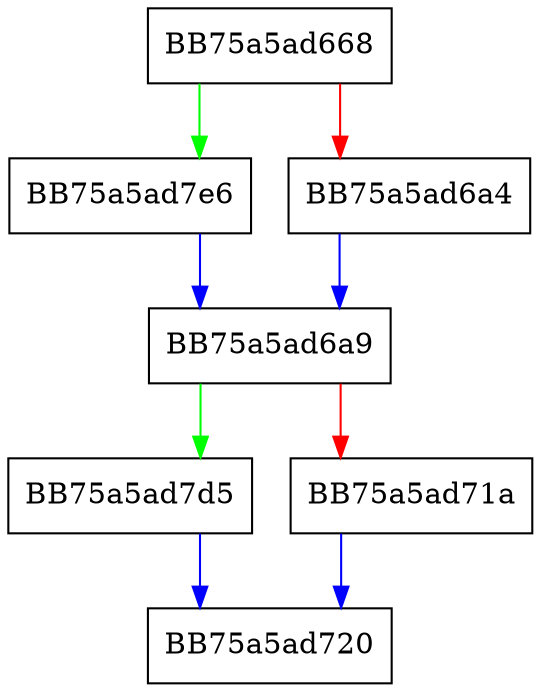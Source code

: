digraph pop_selector {
  node [shape="box"];
  graph [splines=ortho];
  BB75a5ad668 -> BB75a5ad7e6 [color="green"];
  BB75a5ad668 -> BB75a5ad6a4 [color="red"];
  BB75a5ad6a4 -> BB75a5ad6a9 [color="blue"];
  BB75a5ad6a9 -> BB75a5ad7d5 [color="green"];
  BB75a5ad6a9 -> BB75a5ad71a [color="red"];
  BB75a5ad71a -> BB75a5ad720 [color="blue"];
  BB75a5ad7d5 -> BB75a5ad720 [color="blue"];
  BB75a5ad7e6 -> BB75a5ad6a9 [color="blue"];
}